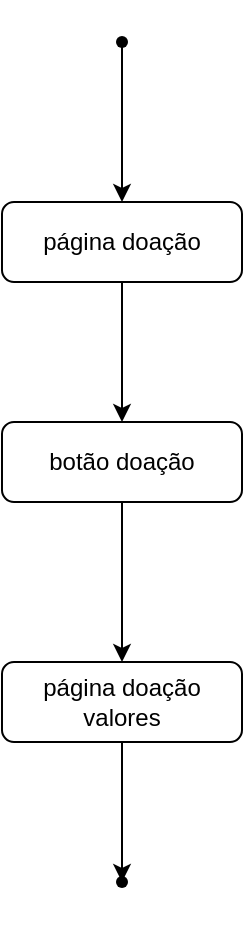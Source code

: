 <mxfile version="15.2.7" type="device"><diagram id="WBERo2EK4S9xr6viofnn" name="Página-1"><mxGraphModel dx="846" dy="494" grid="1" gridSize="10" guides="1" tooltips="1" connect="1" arrows="1" fold="1" page="1" pageScale="1" pageWidth="827" pageHeight="1169" math="0" shadow="0"><root><mxCell id="0"/><mxCell id="1" parent="0"/><mxCell id="aBfVz9PYJ8MGSEE-bQa_-4" style="edgeStyle=orthogonalEdgeStyle;rounded=0;orthogonalLoop=1;jettySize=auto;html=1;" edge="1" parent="1" source="aBfVz9PYJ8MGSEE-bQa_-1" target="aBfVz9PYJ8MGSEE-bQa_-5"><mxGeometry relative="1" as="geometry"><mxPoint x="440" y="240" as="targetPoint"/></mxGeometry></mxCell><mxCell id="aBfVz9PYJ8MGSEE-bQa_-1" value="página doação" style="rounded=1;whiteSpace=wrap;html=1;" vertex="1" parent="1"><mxGeometry x="380" y="120" width="120" height="40" as="geometry"/></mxCell><mxCell id="aBfVz9PYJ8MGSEE-bQa_-3" style="edgeStyle=orthogonalEdgeStyle;rounded=0;orthogonalLoop=1;jettySize=auto;html=1;entryX=0.5;entryY=0;entryDx=0;entryDy=0;" edge="1" parent="1" source="aBfVz9PYJ8MGSEE-bQa_-2" target="aBfVz9PYJ8MGSEE-bQa_-1"><mxGeometry relative="1" as="geometry"/></mxCell><mxCell id="aBfVz9PYJ8MGSEE-bQa_-2" value="" style="shape=waypoint;sketch=0;fillStyle=solid;size=6;pointerEvents=1;points=[];fillColor=none;resizable=0;rotatable=0;perimeter=centerPerimeter;snapToPoint=1;" vertex="1" parent="1"><mxGeometry x="420" y="20" width="40" height="40" as="geometry"/></mxCell><mxCell id="aBfVz9PYJ8MGSEE-bQa_-7" value="" style="edgeStyle=orthogonalEdgeStyle;rounded=0;orthogonalLoop=1;jettySize=auto;html=1;" edge="1" parent="1" source="aBfVz9PYJ8MGSEE-bQa_-5" target="aBfVz9PYJ8MGSEE-bQa_-6"><mxGeometry relative="1" as="geometry"/></mxCell><mxCell id="aBfVz9PYJ8MGSEE-bQa_-5" value="botão doação" style="rounded=1;whiteSpace=wrap;html=1;" vertex="1" parent="1"><mxGeometry x="380" y="230" width="120" height="40" as="geometry"/></mxCell><mxCell id="aBfVz9PYJ8MGSEE-bQa_-9" value="" style="edgeStyle=orthogonalEdgeStyle;rounded=0;orthogonalLoop=1;jettySize=auto;html=1;" edge="1" parent="1" source="aBfVz9PYJ8MGSEE-bQa_-6" target="aBfVz9PYJ8MGSEE-bQa_-8"><mxGeometry relative="1" as="geometry"/></mxCell><mxCell id="aBfVz9PYJ8MGSEE-bQa_-6" value="página doação valores" style="rounded=1;whiteSpace=wrap;html=1;" vertex="1" parent="1"><mxGeometry x="380" y="350" width="120" height="40" as="geometry"/></mxCell><mxCell id="aBfVz9PYJ8MGSEE-bQa_-8" value="" style="shape=waypoint;size=6;pointerEvents=1;points=[];fillColor=#ffffff;resizable=0;rotatable=0;perimeter=centerPerimeter;snapToPoint=1;rounded=1;" vertex="1" parent="1"><mxGeometry x="420" y="440" width="40" height="40" as="geometry"/></mxCell></root></mxGraphModel></diagram></mxfile>